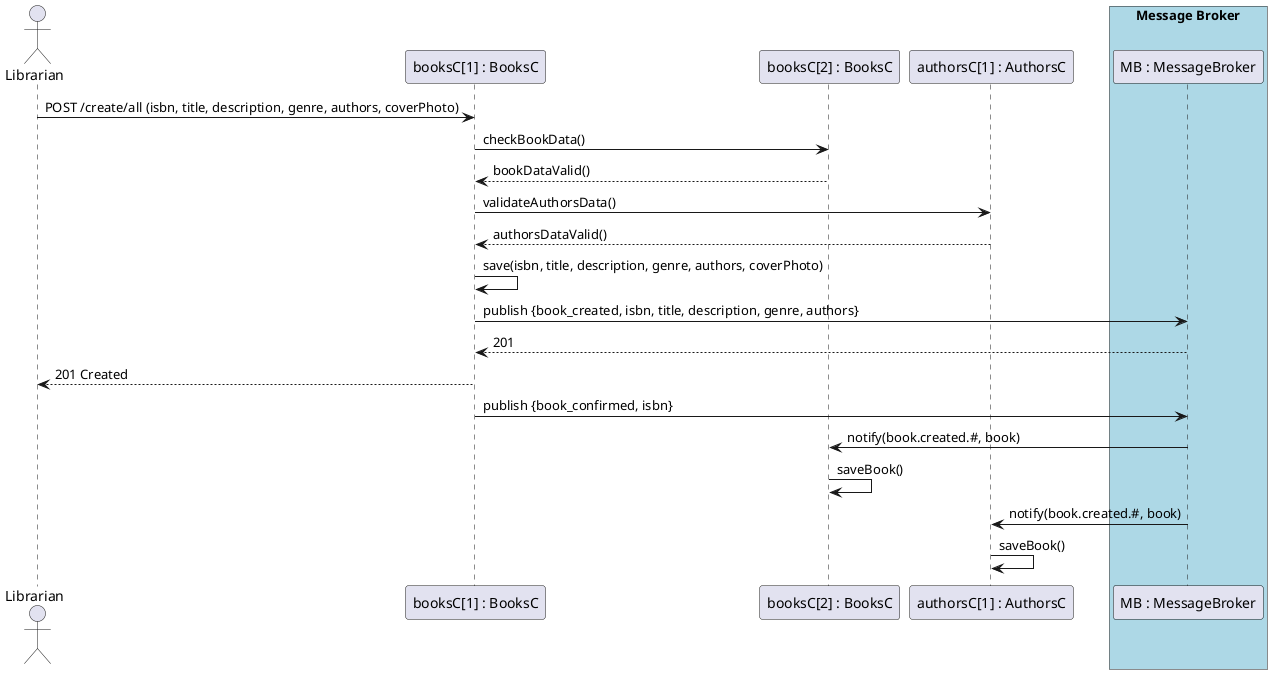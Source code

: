 @startuml
actor Librarian as L
participant "booksC[1] : BooksC" as BooksService1
participant "booksC[2] : BooksC" as BooksService2
participant "authorsC[1] : AuthorsC" as AuthorsService1

box "Message Broker" #lightblue
    participant "MB : MessageBroker" as MessageBroker
end box

L -> BooksService1: POST /create/all (isbn, title, description, genre, authors, coverPhoto)
BooksService1 -> BooksService2: checkBookData()
BooksService2 --> BooksService1: bookDataValid()

BooksService1 -> AuthorsService1: validateAuthorsData()
AuthorsService1 --> BooksService1: authorsDataValid()

BooksService1 -> BooksService1: save(isbn, title, description, genre, authors, coverPhoto)
BooksService1 -> MessageBroker: publish {book_created, isbn, title, description, genre, authors}
MessageBroker --> BooksService1: 201

BooksService1 --> L: 201 Created

BooksService1 -> MessageBroker: publish {book_confirmed, isbn}

MessageBroker -> BooksService2: notify(book.created.#, book)
BooksService2 -> BooksService2: saveBook()

MessageBroker -> AuthorsService1: notify(book.created.#, book)
AuthorsService1 -> AuthorsService1: saveBook()

@enduml

